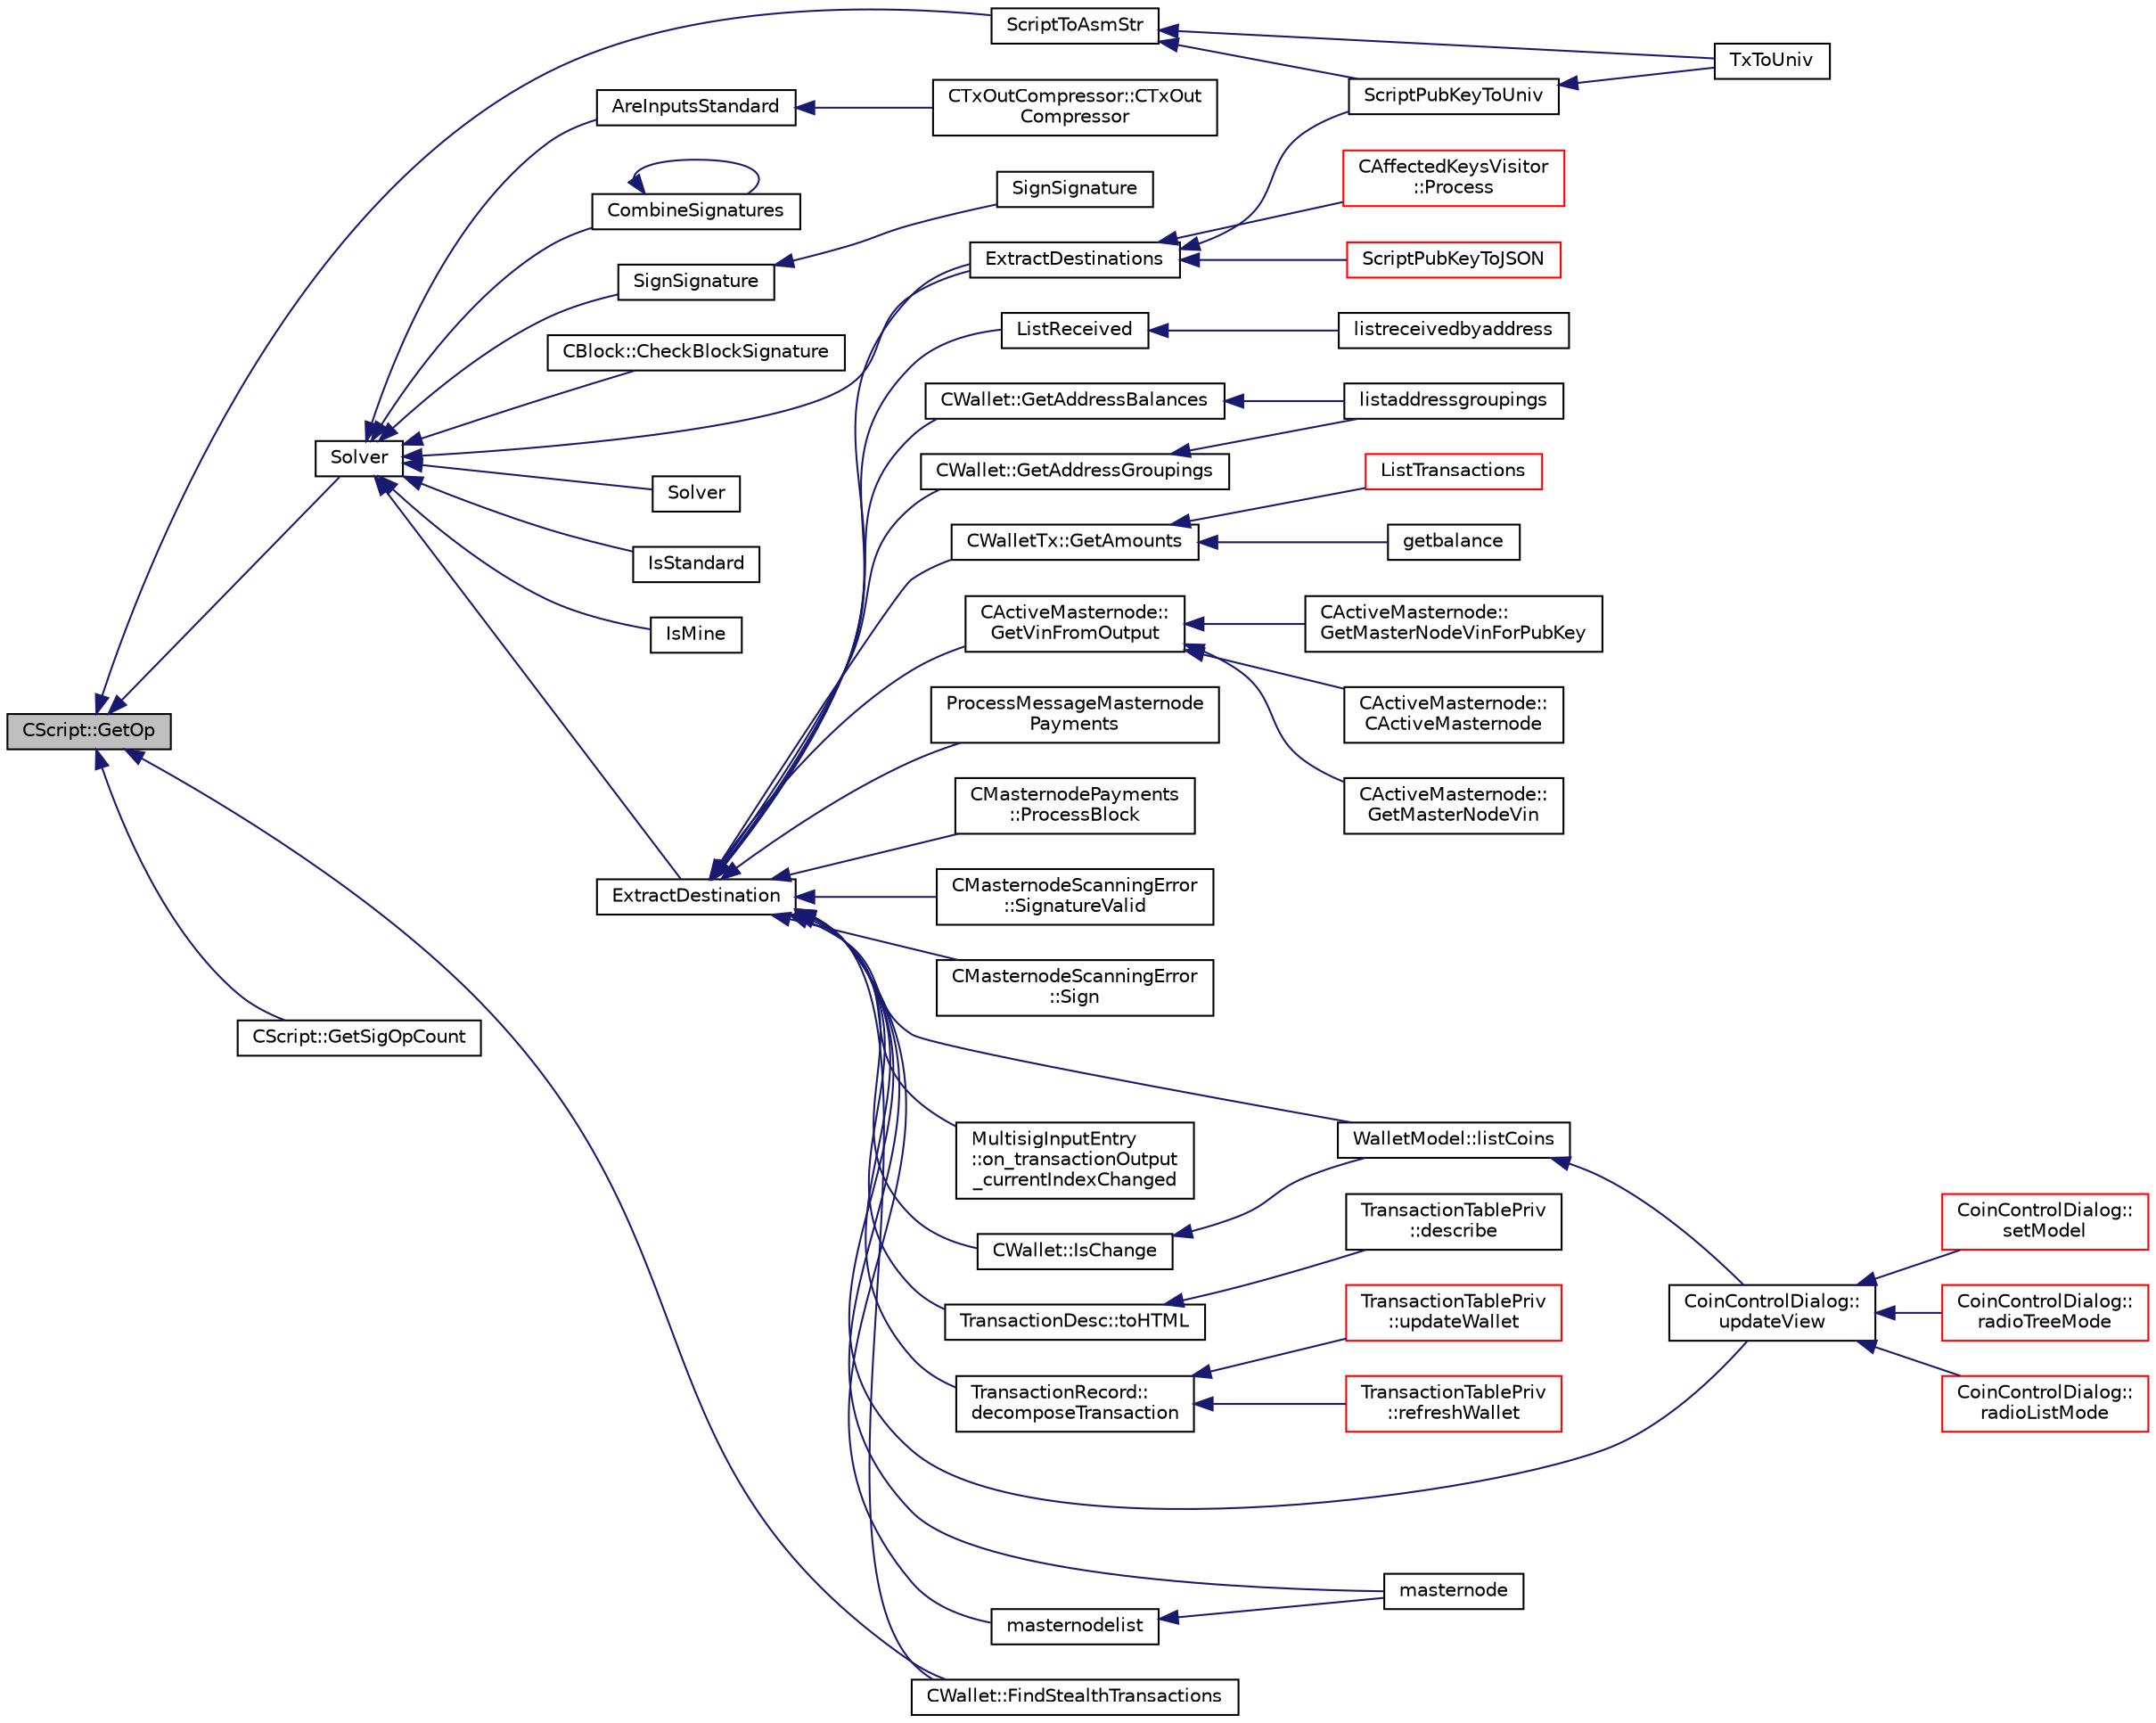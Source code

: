 digraph "CScript::GetOp"
{
  edge [fontname="Helvetica",fontsize="10",labelfontname="Helvetica",labelfontsize="10"];
  node [fontname="Helvetica",fontsize="10",shape=record];
  rankdir="LR";
  Node167 [label="CScript::GetOp",height=0.2,width=0.4,color="black", fillcolor="grey75", style="filled", fontcolor="black"];
  Node167 -> Node168 [dir="back",color="midnightblue",fontsize="10",style="solid",fontname="Helvetica"];
  Node168 [label="ScriptToAsmStr",height=0.2,width=0.4,color="black", fillcolor="white", style="filled",URL="$d5/d2e/core__write_8cpp.html#a97f55ea967c54b81091af210145b128b",tooltip="Create the assembly string representation of a CScript object. "];
  Node168 -> Node169 [dir="back",color="midnightblue",fontsize="10",style="solid",fontname="Helvetica"];
  Node169 [label="ScriptPubKeyToUniv",height=0.2,width=0.4,color="black", fillcolor="white", style="filled",URL="$d5/d2e/core__write_8cpp.html#a4a51bf7268adbdcd58e7af445ea4db61"];
  Node169 -> Node170 [dir="back",color="midnightblue",fontsize="10",style="solid",fontname="Helvetica"];
  Node170 [label="TxToUniv",height=0.2,width=0.4,color="black", fillcolor="white", style="filled",URL="$d5/d2e/core__write_8cpp.html#aeb901ca565e3df0e3bc0c9863ad8f53a"];
  Node168 -> Node170 [dir="back",color="midnightblue",fontsize="10",style="solid",fontname="Helvetica"];
  Node167 -> Node171 [dir="back",color="midnightblue",fontsize="10",style="solid",fontname="Helvetica"];
  Node171 [label="Solver",height=0.2,width=0.4,color="black", fillcolor="white", style="filled",URL="$de/d7f/script_8h.html#a81899059ee66f695aaf96a07d5e2ebdc"];
  Node171 -> Node172 [dir="back",color="midnightblue",fontsize="10",style="solid",fontname="Helvetica"];
  Node172 [label="AreInputsStandard",height=0.2,width=0.4,color="black", fillcolor="white", style="filled",URL="$d4/dbf/main_8h.html#a29901e539b487e09c90ff90c7560bd9d",tooltip="Check for standard transaction types. "];
  Node172 -> Node173 [dir="back",color="midnightblue",fontsize="10",style="solid",fontname="Helvetica"];
  Node173 [label="CTxOutCompressor::CTxOut\lCompressor",height=0.2,width=0.4,color="black", fillcolor="white", style="filled",URL="$d9/d8d/class_c_tx_out_compressor.html#a38ef1033989cd003de65598620d15cea"];
  Node171 -> Node174 [dir="back",color="midnightblue",fontsize="10",style="solid",fontname="Helvetica"];
  Node174 [label="CBlock::CheckBlockSignature",height=0.2,width=0.4,color="black", fillcolor="white", style="filled",URL="$d3/d51/class_c_block.html#a2ff0deeda85c23cde1a78365d6fc6c2c"];
  Node171 -> Node175 [dir="back",color="midnightblue",fontsize="10",style="solid",fontname="Helvetica"];
  Node175 [label="SignSignature",height=0.2,width=0.4,color="black", fillcolor="white", style="filled",URL="$de/d7f/script_8h.html#aca7dc730fd42e706b2c912ba32b65a36"];
  Node175 -> Node176 [dir="back",color="midnightblue",fontsize="10",style="solid",fontname="Helvetica"];
  Node176 [label="SignSignature",height=0.2,width=0.4,color="black", fillcolor="white", style="filled",URL="$de/d7f/script_8h.html#a3aef640e90fdb0fa95a8e2cda0cf6c22"];
  Node171 -> Node177 [dir="back",color="midnightblue",fontsize="10",style="solid",fontname="Helvetica"];
  Node177 [label="Solver",height=0.2,width=0.4,color="black", fillcolor="white", style="filled",URL="$de/d7f/script_8h.html#a8e31b29d5a654a570c493f7aa9c3abd9"];
  Node171 -> Node178 [dir="back",color="midnightblue",fontsize="10",style="solid",fontname="Helvetica"];
  Node178 [label="IsStandard",height=0.2,width=0.4,color="black", fillcolor="white", style="filled",URL="$de/d7f/script_8h.html#abb2b48ecfd43dcb01e25d9d4c333a340"];
  Node171 -> Node179 [dir="back",color="midnightblue",fontsize="10",style="solid",fontname="Helvetica"];
  Node179 [label="IsMine",height=0.2,width=0.4,color="black", fillcolor="white", style="filled",URL="$de/d7f/script_8h.html#ae1531a999ac1bfa59d70cfc984f1266b"];
  Node171 -> Node180 [dir="back",color="midnightblue",fontsize="10",style="solid",fontname="Helvetica"];
  Node180 [label="ExtractDestination",height=0.2,width=0.4,color="black", fillcolor="white", style="filled",URL="$de/d7f/script_8h.html#a951f7e601746ae076afdf3169ecca2fc"];
  Node180 -> Node181 [dir="back",color="midnightblue",fontsize="10",style="solid",fontname="Helvetica"];
  Node181 [label="CActiveMasternode::\lGetVinFromOutput",height=0.2,width=0.4,color="black", fillcolor="white", style="filled",URL="$d9/d29/class_c_active_masternode.html#abc2ae1e24001f80ace4bbea2b6453944"];
  Node181 -> Node182 [dir="back",color="midnightblue",fontsize="10",style="solid",fontname="Helvetica"];
  Node182 [label="CActiveMasternode::\lGetMasterNodeVin",height=0.2,width=0.4,color="black", fillcolor="white", style="filled",URL="$d9/d29/class_c_active_masternode.html#adc93036b86ee9ef6abe5e0b783a51283"];
  Node181 -> Node183 [dir="back",color="midnightblue",fontsize="10",style="solid",fontname="Helvetica"];
  Node183 [label="CActiveMasternode::\lGetMasterNodeVinForPubKey",height=0.2,width=0.4,color="black", fillcolor="white", style="filled",URL="$d9/d29/class_c_active_masternode.html#ada17e6bbfd69a3acf166b49c10365da4"];
  Node181 -> Node184 [dir="back",color="midnightblue",fontsize="10",style="solid",fontname="Helvetica"];
  Node184 [label="CActiveMasternode::\lCActiveMasternode",height=0.2,width=0.4,color="black", fillcolor="white", style="filled",URL="$d9/d29/class_c_active_masternode.html#a7ffb946d1b2aad0054d3b3efce8c0543"];
  Node180 -> Node185 [dir="back",color="midnightblue",fontsize="10",style="solid",fontname="Helvetica"];
  Node185 [label="ProcessMessageMasternode\lPayments",height=0.2,width=0.4,color="black", fillcolor="white", style="filled",URL="$dc/d20/masternode-payments_8h.html#a8c28fb440d8031543d1de309e34c40f2"];
  Node180 -> Node186 [dir="back",color="midnightblue",fontsize="10",style="solid",fontname="Helvetica"];
  Node186 [label="CMasternodePayments\l::ProcessBlock",height=0.2,width=0.4,color="black", fillcolor="white", style="filled",URL="$dc/d9a/class_c_masternode_payments.html#aa23dfbc148f10f601e9771bfcffea441"];
  Node180 -> Node187 [dir="back",color="midnightblue",fontsize="10",style="solid",fontname="Helvetica"];
  Node187 [label="CMasternodeScanningError\l::SignatureValid",height=0.2,width=0.4,color="black", fillcolor="white", style="filled",URL="$d0/de7/class_c_masternode_scanning_error.html#ae90fca573f70f7faa4c9f3a5db145f36"];
  Node180 -> Node188 [dir="back",color="midnightblue",fontsize="10",style="solid",fontname="Helvetica"];
  Node188 [label="CMasternodeScanningError\l::Sign",height=0.2,width=0.4,color="black", fillcolor="white", style="filled",URL="$d0/de7/class_c_masternode_scanning_error.html#afdc8ec9b08767cdf3c6a6cc819af7d09"];
  Node180 -> Node189 [dir="back",color="midnightblue",fontsize="10",style="solid",fontname="Helvetica"];
  Node189 [label="CoinControlDialog::\lupdateView",height=0.2,width=0.4,color="black", fillcolor="white", style="filled",URL="$dd/dfb/class_coin_control_dialog.html#aadea33050e5c1efd5eae8d2fcfa721f9"];
  Node189 -> Node190 [dir="back",color="midnightblue",fontsize="10",style="solid",fontname="Helvetica"];
  Node190 [label="CoinControlDialog::\lsetModel",height=0.2,width=0.4,color="red", fillcolor="white", style="filled",URL="$dd/dfb/class_coin_control_dialog.html#a4c34a48574814089c54f763a22f5317a"];
  Node189 -> Node193 [dir="back",color="midnightblue",fontsize="10",style="solid",fontname="Helvetica"];
  Node193 [label="CoinControlDialog::\lradioTreeMode",height=0.2,width=0.4,color="red", fillcolor="white", style="filled",URL="$dd/dfb/class_coin_control_dialog.html#a1990d478f3ffba666c358a4f1bd395ec"];
  Node189 -> Node195 [dir="back",color="midnightblue",fontsize="10",style="solid",fontname="Helvetica"];
  Node195 [label="CoinControlDialog::\lradioListMode",height=0.2,width=0.4,color="red", fillcolor="white", style="filled",URL="$dd/dfb/class_coin_control_dialog.html#a775c6d290cb63667a434b09072094533"];
  Node180 -> Node196 [dir="back",color="midnightblue",fontsize="10",style="solid",fontname="Helvetica"];
  Node196 [label="MultisigInputEntry\l::on_transactionOutput\l_currentIndexChanged",height=0.2,width=0.4,color="black", fillcolor="white", style="filled",URL="$d9/d3d/class_multisig_input_entry.html#a122ee9305bd98ccb311698169be45941"];
  Node180 -> Node197 [dir="back",color="midnightblue",fontsize="10",style="solid",fontname="Helvetica"];
  Node197 [label="TransactionDesc::toHTML",height=0.2,width=0.4,color="black", fillcolor="white", style="filled",URL="$d4/da9/class_transaction_desc.html#ab7c9dbb2048aae121dd9d75df86e64f4"];
  Node197 -> Node198 [dir="back",color="midnightblue",fontsize="10",style="solid",fontname="Helvetica"];
  Node198 [label="TransactionTablePriv\l::describe",height=0.2,width=0.4,color="black", fillcolor="white", style="filled",URL="$d2/ddb/class_transaction_table_priv.html#ab08d44e16bf6dd95b5b83959b3013780"];
  Node180 -> Node199 [dir="back",color="midnightblue",fontsize="10",style="solid",fontname="Helvetica"];
  Node199 [label="TransactionRecord::\ldecomposeTransaction",height=0.2,width=0.4,color="black", fillcolor="white", style="filled",URL="$d1/da7/class_transaction_record.html#a9f5db4465fa5fdcc3f9af525096bcdb9"];
  Node199 -> Node200 [dir="back",color="midnightblue",fontsize="10",style="solid",fontname="Helvetica"];
  Node200 [label="TransactionTablePriv\l::refreshWallet",height=0.2,width=0.4,color="red", fillcolor="white", style="filled",URL="$d2/ddb/class_transaction_table_priv.html#a1f81da5d7cfb2aac03a5e18e6bc91792"];
  Node199 -> Node202 [dir="back",color="midnightblue",fontsize="10",style="solid",fontname="Helvetica"];
  Node202 [label="TransactionTablePriv\l::updateWallet",height=0.2,width=0.4,color="red", fillcolor="white", style="filled",URL="$d2/ddb/class_transaction_table_priv.html#a5a8454ce91251c4d9eb927bf2850745c"];
  Node180 -> Node204 [dir="back",color="midnightblue",fontsize="10",style="solid",fontname="Helvetica"];
  Node204 [label="WalletModel::listCoins",height=0.2,width=0.4,color="black", fillcolor="white", style="filled",URL="$d4/d27/class_wallet_model.html#ae5ce26bba42701b45de766ef11cc9a47"];
  Node204 -> Node189 [dir="back",color="midnightblue",fontsize="10",style="solid",fontname="Helvetica"];
  Node180 -> Node205 [dir="back",color="midnightblue",fontsize="10",style="solid",fontname="Helvetica"];
  Node205 [label="masternode",height=0.2,width=0.4,color="black", fillcolor="white", style="filled",URL="$d5/d6b/rpcstashedsend_8cpp.html#a30609e443aeb47c29ed0878d16b1b5e1"];
  Node180 -> Node206 [dir="back",color="midnightblue",fontsize="10",style="solid",fontname="Helvetica"];
  Node206 [label="masternodelist",height=0.2,width=0.4,color="black", fillcolor="white", style="filled",URL="$d5/d6b/rpcstashedsend_8cpp.html#a3a7ed7e37f21eb2912afc6e776f7236c"];
  Node206 -> Node205 [dir="back",color="midnightblue",fontsize="10",style="solid",fontname="Helvetica"];
  Node180 -> Node207 [dir="back",color="midnightblue",fontsize="10",style="solid",fontname="Helvetica"];
  Node207 [label="ListReceived",height=0.2,width=0.4,color="black", fillcolor="white", style="filled",URL="$df/d1d/rpcwallet_8cpp.html#a0cc958f67a8d6d0002cb4fee19eddb5c"];
  Node207 -> Node208 [dir="back",color="midnightblue",fontsize="10",style="solid",fontname="Helvetica"];
  Node208 [label="listreceivedbyaddress",height=0.2,width=0.4,color="black", fillcolor="white", style="filled",URL="$df/d1d/rpcwallet_8cpp.html#a34b36ceb4a7e36e0dab24cf675c49da5"];
  Node180 -> Node209 [dir="back",color="midnightblue",fontsize="10",style="solid",fontname="Helvetica"];
  Node209 [label="ExtractDestinations",height=0.2,width=0.4,color="black", fillcolor="white", style="filled",URL="$de/d7f/script_8h.html#a49e36ddce090cc66aba405c0755c8be7"];
  Node209 -> Node169 [dir="back",color="midnightblue",fontsize="10",style="solid",fontname="Helvetica"];
  Node209 -> Node210 [dir="back",color="midnightblue",fontsize="10",style="solid",fontname="Helvetica"];
  Node210 [label="ScriptPubKeyToJSON",height=0.2,width=0.4,color="red", fillcolor="white", style="filled",URL="$dc/da8/rpcrawtransaction_8cpp.html#acb6efc0d76394e3858fe7451148069c2"];
  Node209 -> Node213 [dir="back",color="midnightblue",fontsize="10",style="solid",fontname="Helvetica"];
  Node213 [label="CAffectedKeysVisitor\l::Process",height=0.2,width=0.4,color="red", fillcolor="white", style="filled",URL="$d5/d8a/class_c_affected_keys_visitor.html#a749859ce2a826e2d60c8fe31685efae3"];
  Node180 -> Node217 [dir="back",color="midnightblue",fontsize="10",style="solid",fontname="Helvetica"];
  Node217 [label="CWallet::IsChange",height=0.2,width=0.4,color="black", fillcolor="white", style="filled",URL="$d2/de5/class_c_wallet.html#aba1c6108b7d2d3800dd487bab4c4c82e"];
  Node217 -> Node204 [dir="back",color="midnightblue",fontsize="10",style="solid",fontname="Helvetica"];
  Node180 -> Node218 [dir="back",color="midnightblue",fontsize="10",style="solid",fontname="Helvetica"];
  Node218 [label="CWalletTx::GetAmounts",height=0.2,width=0.4,color="black", fillcolor="white", style="filled",URL="$d6/d53/class_c_wallet_tx.html#a712d43025de0e667a5e06d3969dbea1f"];
  Node218 -> Node219 [dir="back",color="midnightblue",fontsize="10",style="solid",fontname="Helvetica"];
  Node219 [label="getbalance",height=0.2,width=0.4,color="black", fillcolor="white", style="filled",URL="$df/d1d/rpcwallet_8cpp.html#a1fdcef480c78c033eb587bd442ec305f"];
  Node218 -> Node220 [dir="back",color="midnightblue",fontsize="10",style="solid",fontname="Helvetica"];
  Node220 [label="ListTransactions",height=0.2,width=0.4,color="red", fillcolor="white", style="filled",URL="$df/d1d/rpcwallet_8cpp.html#a460d931e7f098979bea783409c971d53"];
  Node180 -> Node224 [dir="back",color="midnightblue",fontsize="10",style="solid",fontname="Helvetica"];
  Node224 [label="CWallet::FindStealthTransactions",height=0.2,width=0.4,color="black", fillcolor="white", style="filled",URL="$d2/de5/class_c_wallet.html#a5d0e2025dc7a87a0406be272b80509ee"];
  Node180 -> Node225 [dir="back",color="midnightblue",fontsize="10",style="solid",fontname="Helvetica"];
  Node225 [label="CWallet::GetAddressBalances",height=0.2,width=0.4,color="black", fillcolor="white", style="filled",URL="$d2/de5/class_c_wallet.html#aadffdf5d0e2f2413cdcc2a39fc2e310d"];
  Node225 -> Node226 [dir="back",color="midnightblue",fontsize="10",style="solid",fontname="Helvetica"];
  Node226 [label="listaddressgroupings",height=0.2,width=0.4,color="black", fillcolor="white", style="filled",URL="$df/d1d/rpcwallet_8cpp.html#a6be618acd7a7b1fb454dacbf24294317"];
  Node180 -> Node227 [dir="back",color="midnightblue",fontsize="10",style="solid",fontname="Helvetica"];
  Node227 [label="CWallet::GetAddressGroupings",height=0.2,width=0.4,color="black", fillcolor="white", style="filled",URL="$d2/de5/class_c_wallet.html#a8eacbac6ad3697d90b98dfe02632f8ef"];
  Node227 -> Node226 [dir="back",color="midnightblue",fontsize="10",style="solid",fontname="Helvetica"];
  Node171 -> Node209 [dir="back",color="midnightblue",fontsize="10",style="solid",fontname="Helvetica"];
  Node171 -> Node228 [dir="back",color="midnightblue",fontsize="10",style="solid",fontname="Helvetica"];
  Node228 [label="CombineSignatures",height=0.2,width=0.4,color="black", fillcolor="white", style="filled",URL="$de/d7f/script_8h.html#af2e061fe8f5ec7708f28db4628ff5c10"];
  Node228 -> Node228 [dir="back",color="midnightblue",fontsize="10",style="solid",fontname="Helvetica"];
  Node167 -> Node229 [dir="back",color="midnightblue",fontsize="10",style="solid",fontname="Helvetica"];
  Node229 [label="CScript::GetSigOpCount",height=0.2,width=0.4,color="black", fillcolor="white", style="filled",URL="$d9/d4b/class_c_script.html#ab2fc38465955bb6688d204036633ee85"];
  Node167 -> Node224 [dir="back",color="midnightblue",fontsize="10",style="solid",fontname="Helvetica"];
}
